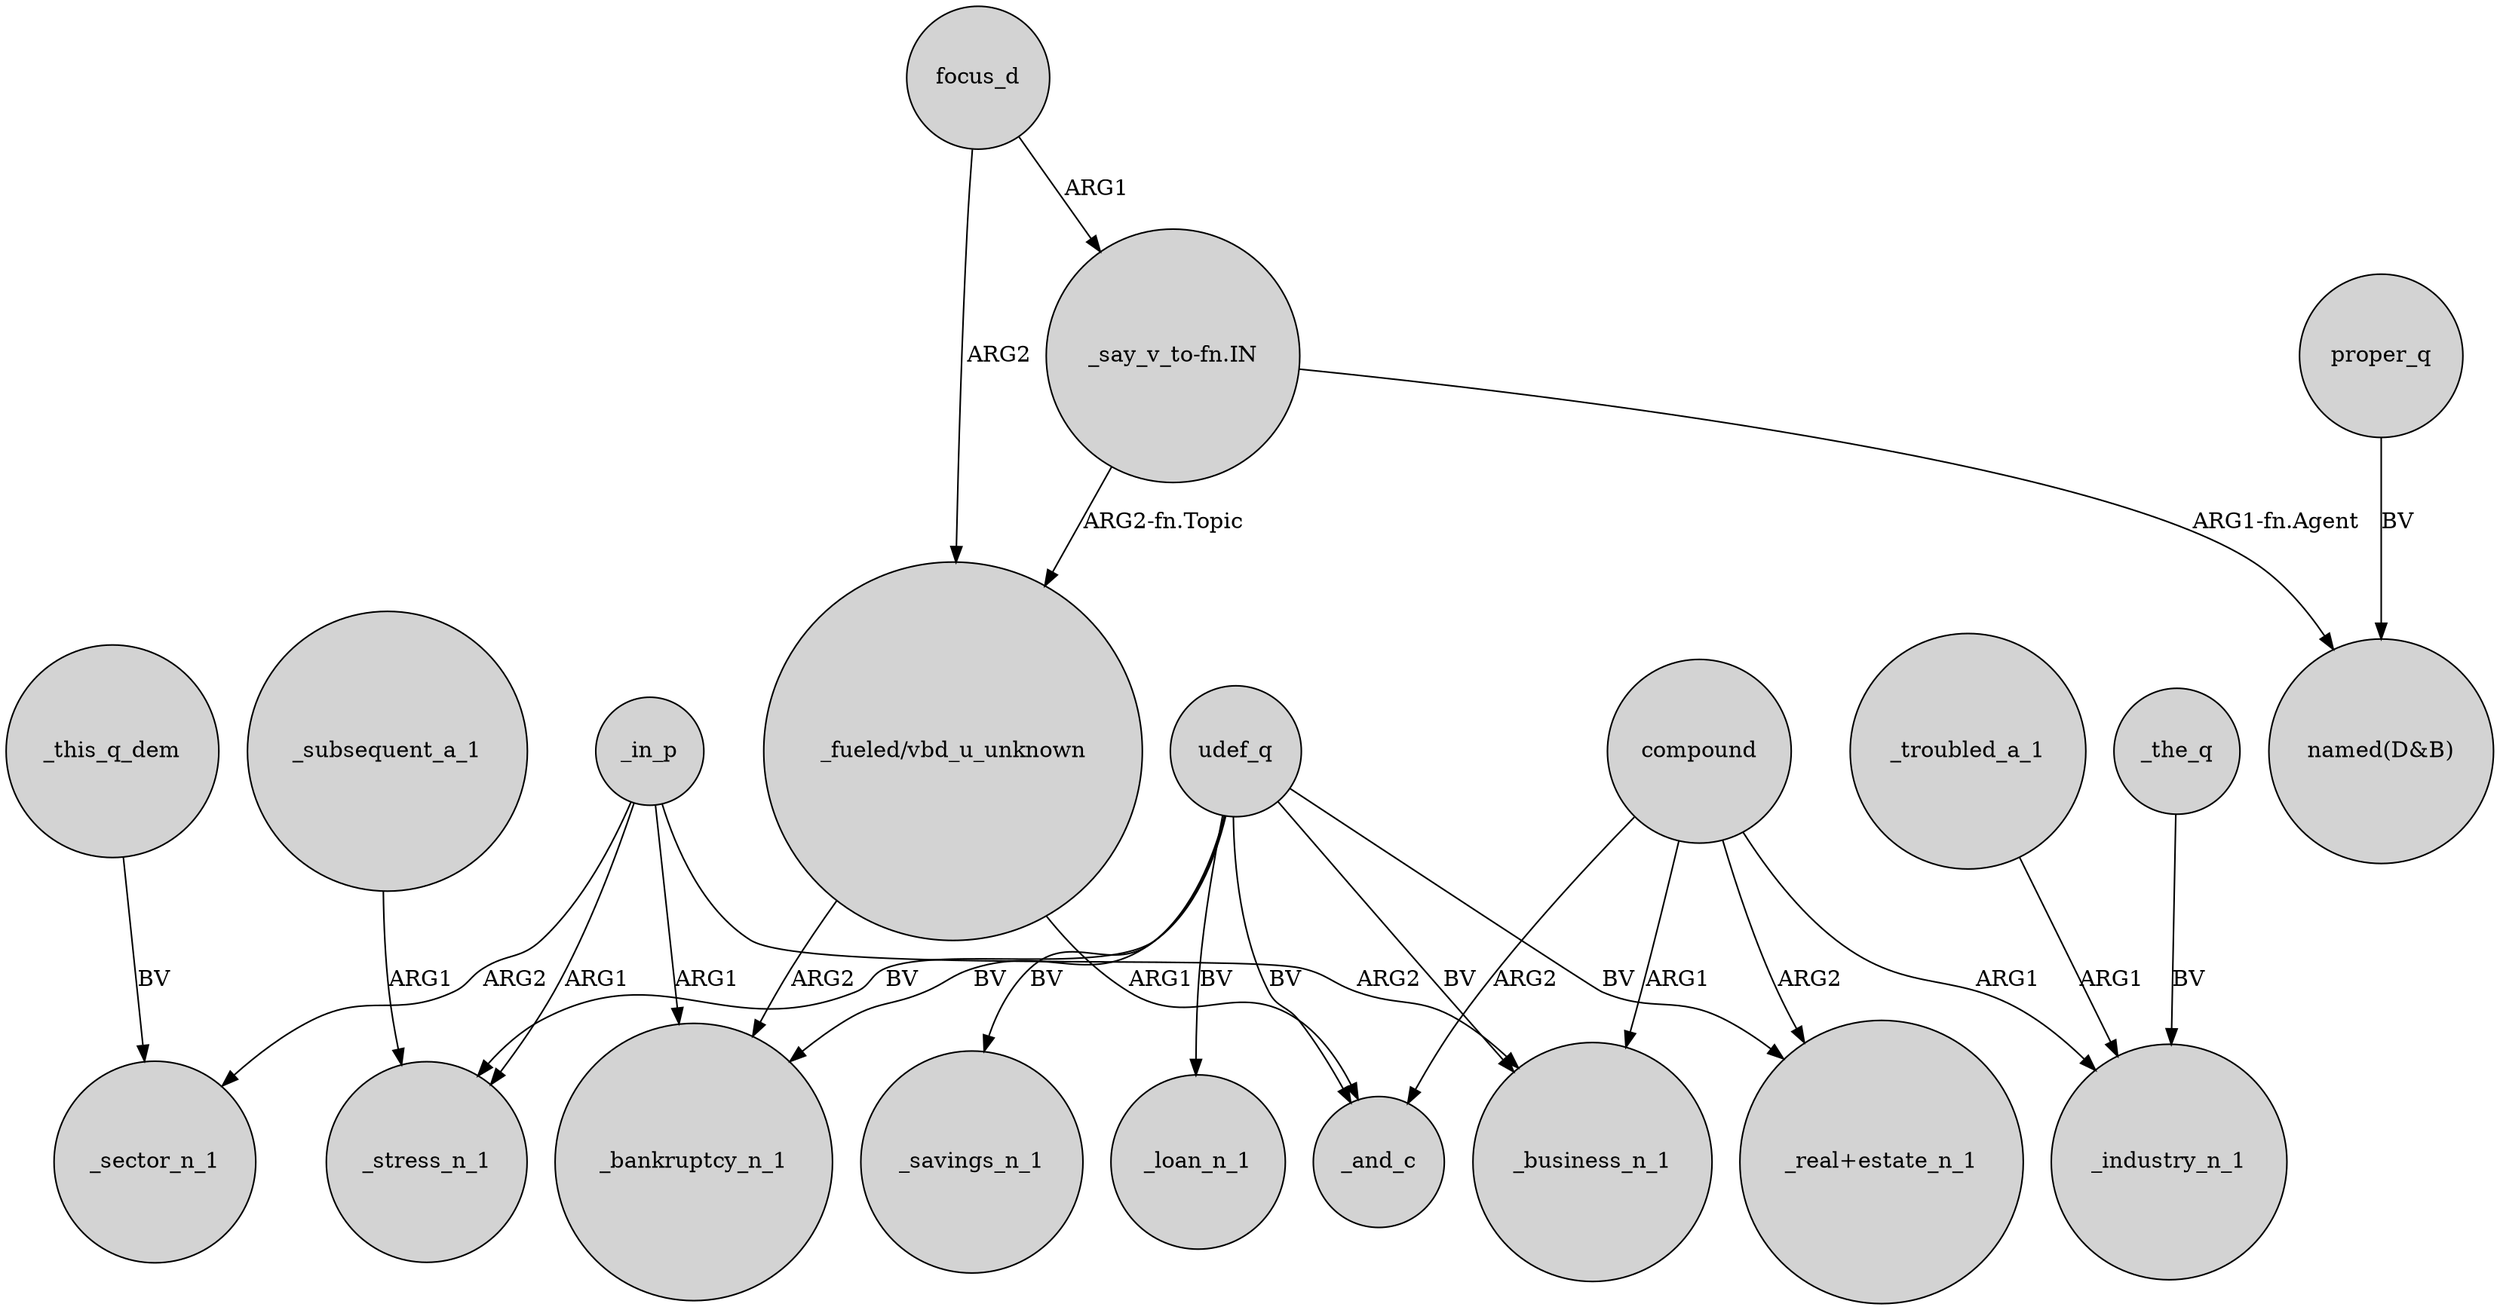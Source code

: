digraph {
	node [shape=circle style=filled]
	focus_d -> "_fueled/vbd_u_unknown" [label=ARG2]
	_in_p -> _sector_n_1 [label=ARG2]
	udef_q -> _stress_n_1 [label=BV]
	_subsequent_a_1 -> _stress_n_1 [label=ARG1]
	udef_q -> _bankruptcy_n_1 [label=BV]
	"_fueled/vbd_u_unknown" -> _bankruptcy_n_1 [label=ARG2]
	_troubled_a_1 -> _industry_n_1 [label=ARG1]
	_in_p -> _bankruptcy_n_1 [label=ARG1]
	"_fueled/vbd_u_unknown" -> _and_c [label=ARG1]
	compound -> _industry_n_1 [label=ARG1]
	_in_p -> _business_n_1 [label=ARG2]
	udef_q -> _savings_n_1 [label=BV]
	_in_p -> _stress_n_1 [label=ARG1]
	_the_q -> _industry_n_1 [label=BV]
	"_say_v_to-fn.IN" -> "_fueled/vbd_u_unknown" [label="ARG2-fn.Topic"]
	compound -> "_real+estate_n_1" [label=ARG2]
	compound -> _and_c [label=ARG2]
	proper_q -> "named(D&B)" [label=BV]
	compound -> _business_n_1 [label=ARG1]
	udef_q -> "_real+estate_n_1" [label=BV]
	_this_q_dem -> _sector_n_1 [label=BV]
	"_say_v_to-fn.IN" -> "named(D&B)" [label="ARG1-fn.Agent"]
	udef_q -> _business_n_1 [label=BV]
	udef_q -> _and_c [label=BV]
	udef_q -> _loan_n_1 [label=BV]
	focus_d -> "_say_v_to-fn.IN" [label=ARG1]
}
